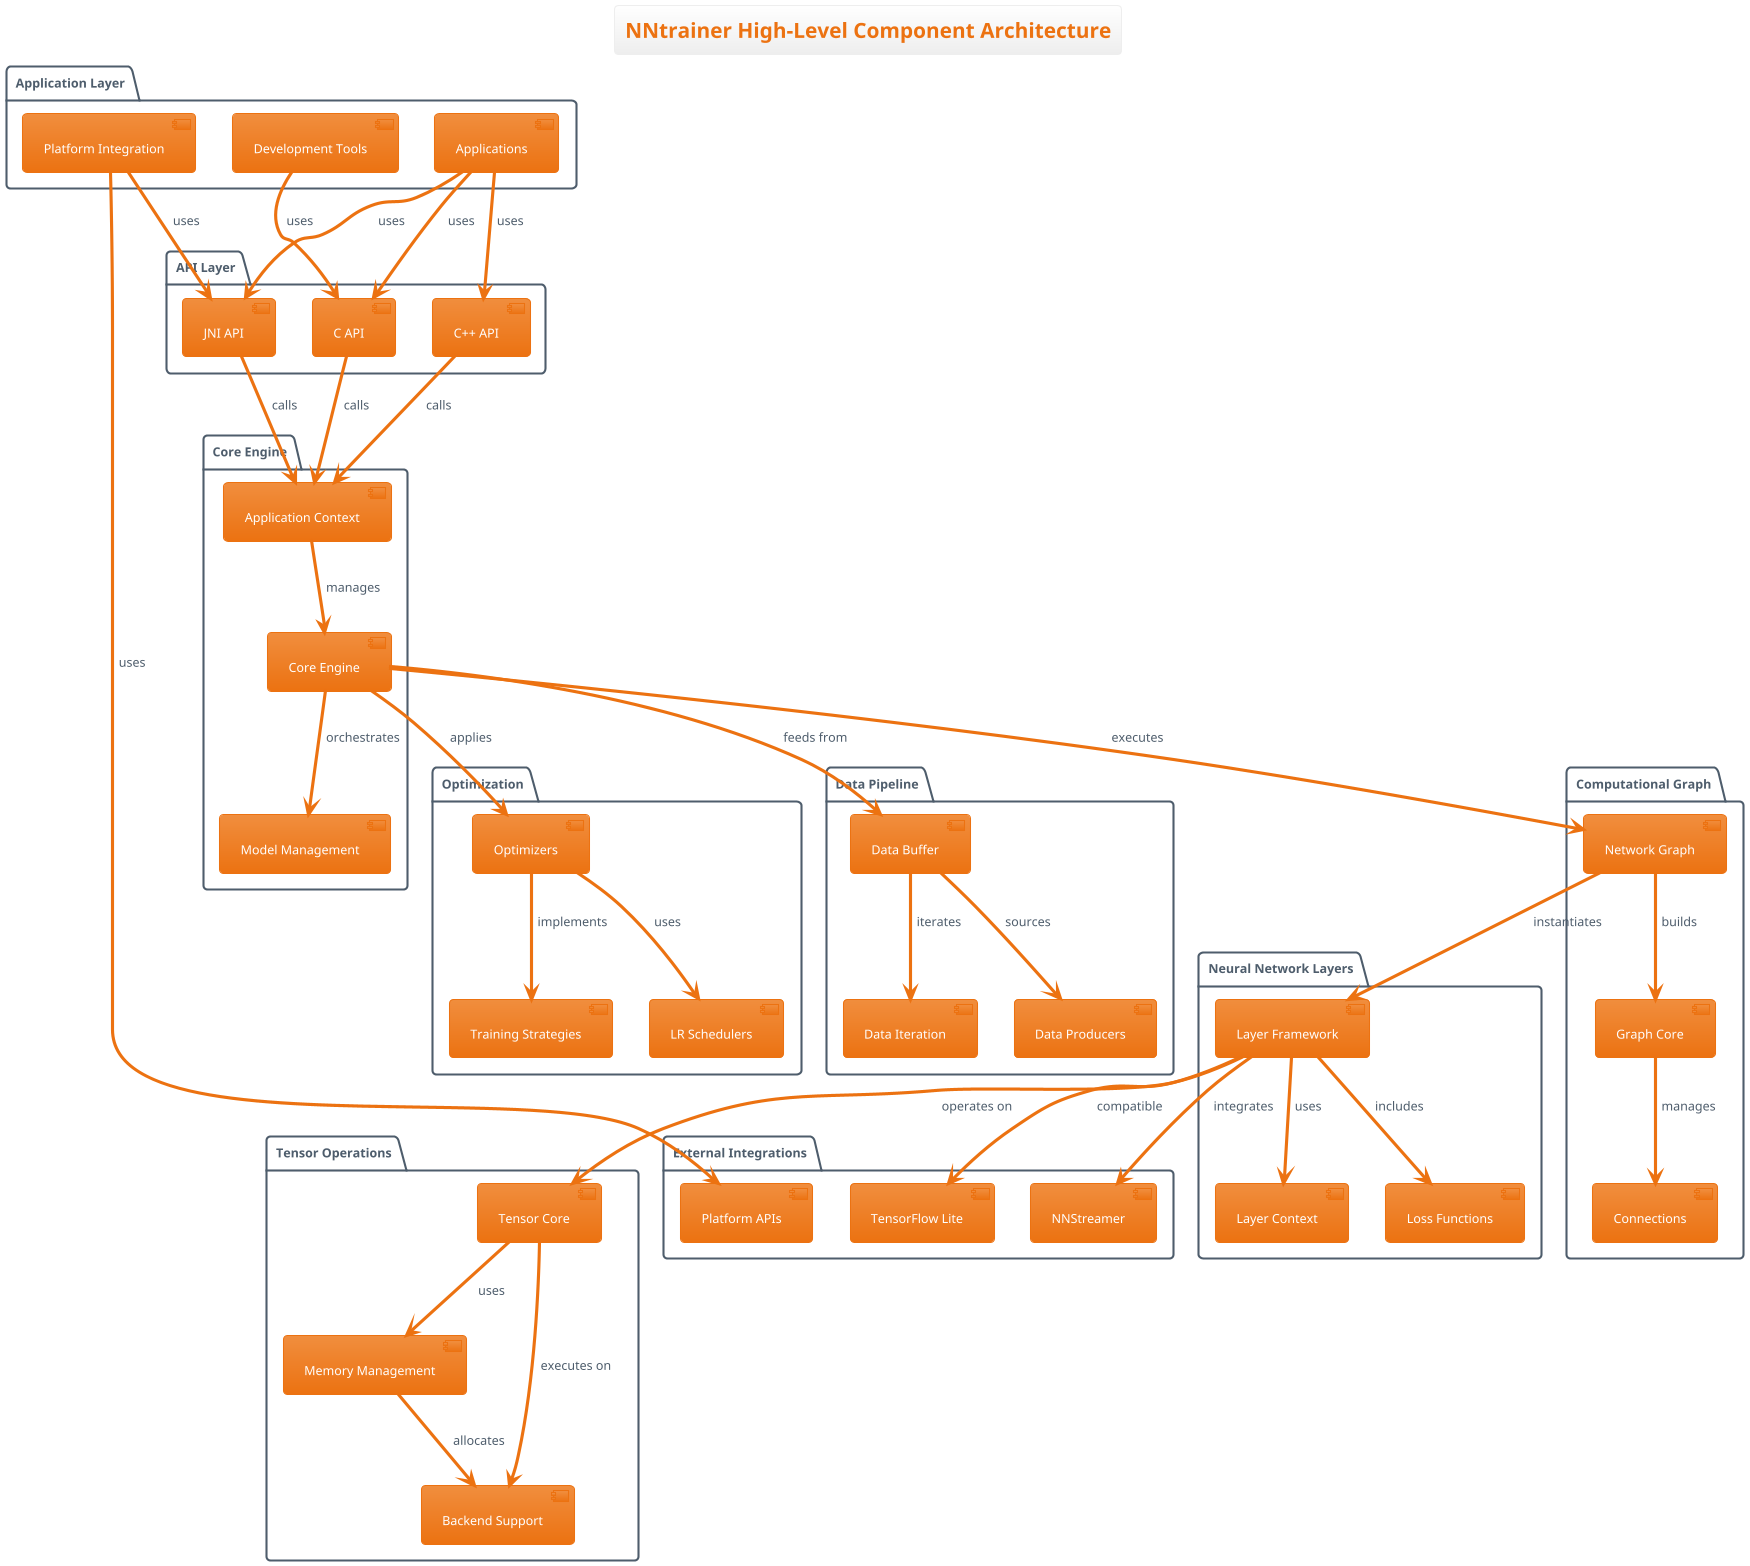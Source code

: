 @startuml NNtrainer_High_Level_Components
!theme aws-orange
title NNtrainer High-Level Component Architecture

package "Application Layer" {
  [Applications] as Apps
  [Development Tools] as Tools
  [Platform Integration] as Platform
}

package "API Layer" {
  [C API] as CAPI
  [C++ API] as CCAPI
  [JNI API] as JNI
}

package "Core Engine" {
  [Application Context] as AppContext
  [Core Engine] as Engine
  [Model Management] as Models
}

package "Computational Graph" {
  [Network Graph] as NetGraph
  [Graph Core] as GraphCore
  [Connections] as Connections
}

package "Neural Network Layers" {
  [Layer Framework] as Layers
  [Loss Functions] as Loss
  [Layer Context] as LayerCtx
}

package "Optimization" {
  [Optimizers] as Optimizers
  [LR Schedulers] as Schedulers
  [Training Strategies] as TrainingStrat
}

package "Tensor Operations" {
  [Tensor Core] as TensorCore
  [Memory Management] as MemMgmt
  [Backend Support] as Backend
}

package "Data Pipeline" {
  [Data Buffer] as DataBuffer
  [Data Producers] as DataProducers
  [Data Iteration] as DataIter
}

package "External Integrations" {
  [NNStreamer] as NNStreamer
  [TensorFlow Lite] as TFLite
  [Platform APIs] as PlatformAPIs
}

' Relationships
Apps --> CAPI : uses
Apps --> CCAPI : uses
Apps --> JNI : uses
Tools --> CAPI : uses
Platform --> JNI : uses

CAPI --> AppContext : calls
CCAPI --> AppContext : calls
JNI --> AppContext : calls

AppContext --> Engine : manages
Engine --> Models : orchestrates
Engine --> NetGraph : executes

NetGraph --> GraphCore : builds
GraphCore --> Connections : manages
NetGraph --> Layers : instantiates

Layers --> LayerCtx : uses
Layers --> Loss : includes
Layers --> TensorCore : operates on

Engine --> Optimizers : applies
Optimizers --> Schedulers : uses
Optimizers --> TrainingStrat : implements

TensorCore --> MemMgmt : uses
TensorCore --> Backend : executes on
MemMgmt --> Backend : allocates

Engine --> DataBuffer : feeds from
DataBuffer --> DataProducers : sources
DataBuffer --> DataIter : iterates

Layers --> NNStreamer : integrates
Layers --> TFLite : compatible
Platform --> PlatformAPIs : uses

@enduml